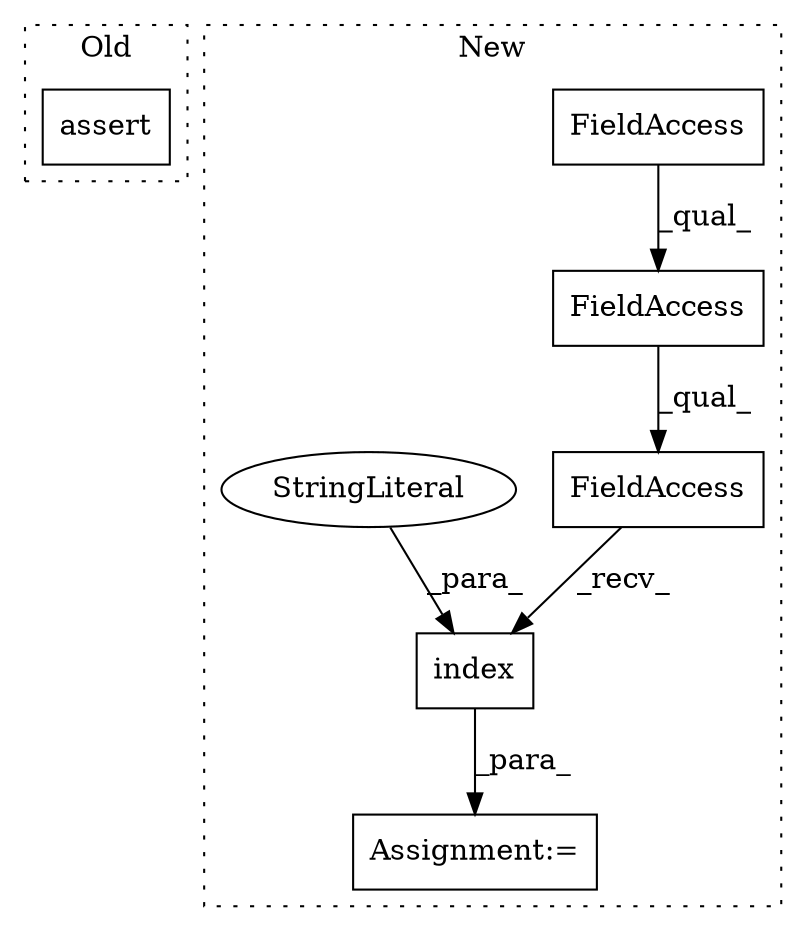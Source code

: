digraph G {
subgraph cluster0 {
1 [label="assert" a="6" s="19226" l="7" shape="box"];
label = "Old";
style="dotted";
}
subgraph cluster1 {
2 [label="index" a="32" s="960,969" l="6,1" shape="box"];
3 [label="FieldAccess" a="22" s="935" l="24" shape="box"];
4 [label="FieldAccess" a="22" s="935" l="15" shape="box"];
5 [label="FieldAccess" a="22" s="935" l="10" shape="box"];
6 [label="Assignment:=" a="7" s="934" l="1" shape="box"];
7 [label="StringLiteral" a="45" s="966" l="3" shape="ellipse"];
label = "New";
style="dotted";
}
2 -> 6 [label="_para_"];
3 -> 2 [label="_recv_"];
4 -> 3 [label="_qual_"];
5 -> 4 [label="_qual_"];
7 -> 2 [label="_para_"];
}